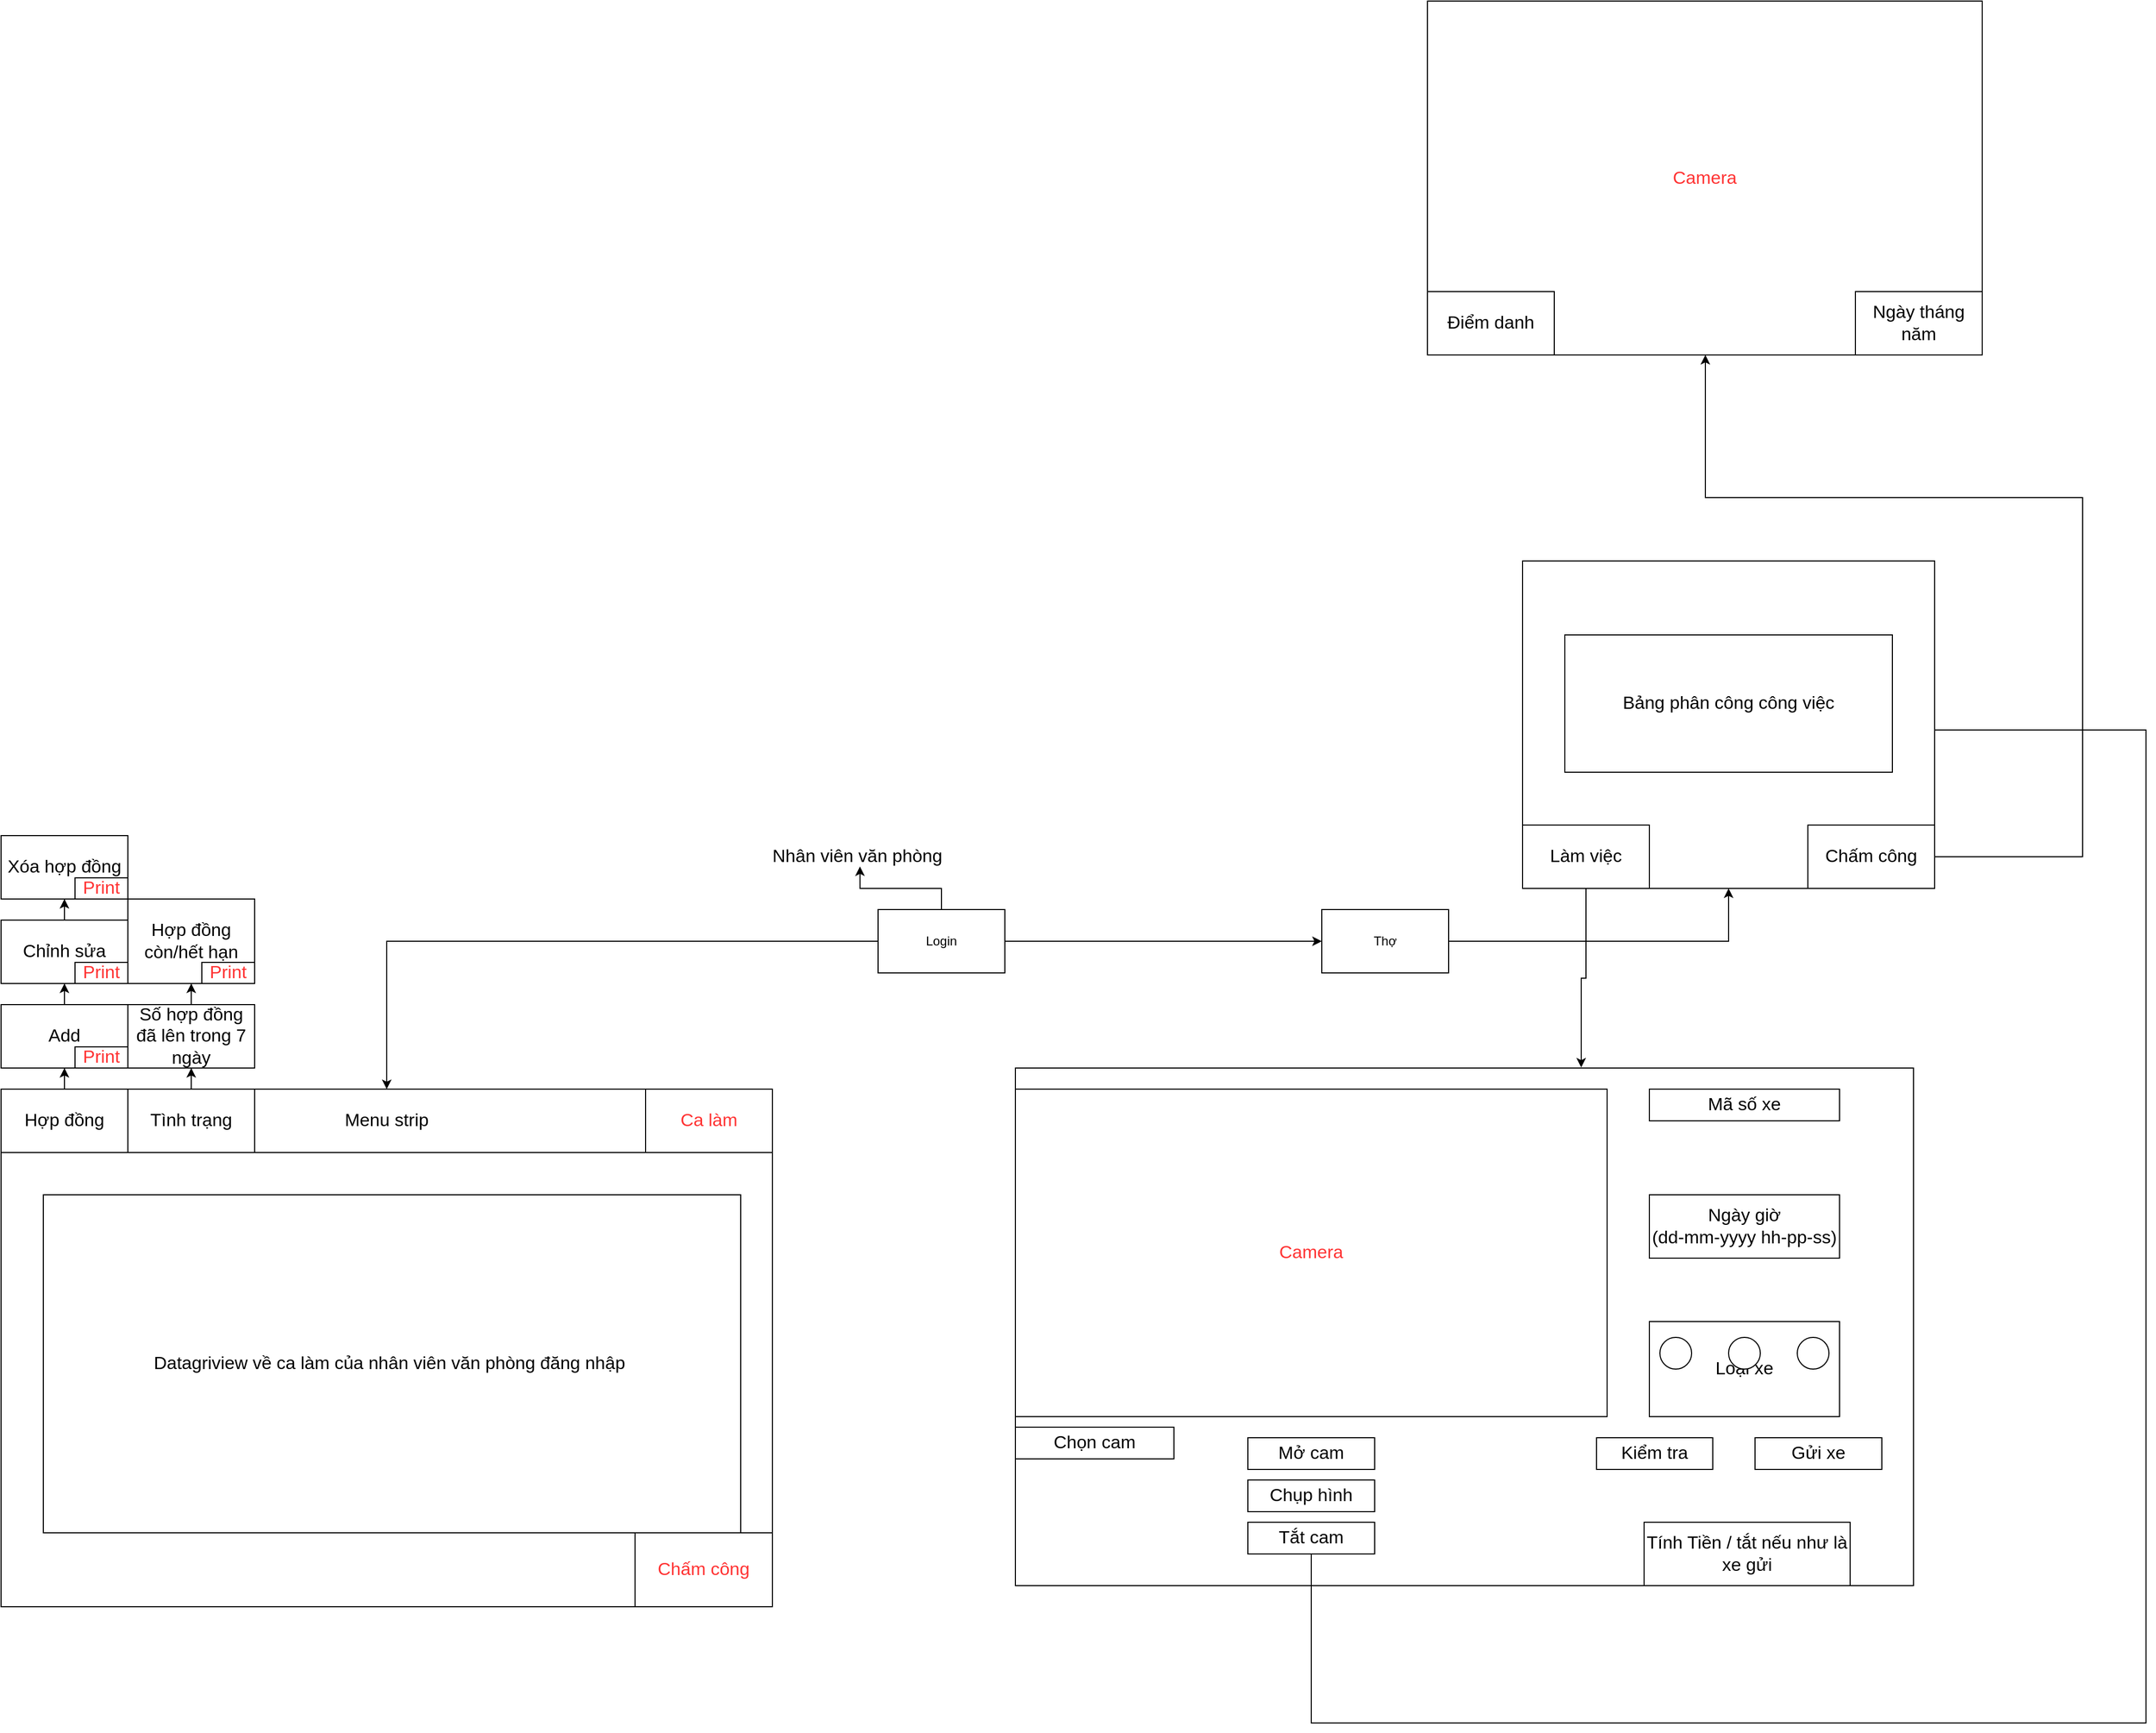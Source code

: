 <mxfile version="17.4.2" type="device"><diagram id="cZaAm-L3L8jquARNV6ch" name="Page-1"><mxGraphModel dx="2307" dy="2542" grid="1" gridSize="10" guides="1" tooltips="1" connect="1" arrows="1" fold="1" page="1" pageScale="1" pageWidth="850" pageHeight="1100" math="0" shadow="0"><root><mxCell id="0"/><mxCell id="1" parent="0"/><mxCell id="08QIauzWuRcyj7Z-gWm9-30" value="" style="rounded=0;whiteSpace=wrap;html=1;" vertex="1" parent="1"><mxGeometry x="1000" y="230" width="850" height="490" as="geometry"/></mxCell><mxCell id="08QIauzWuRcyj7Z-gWm9-41" value="Loại xe" style="rounded=0;whiteSpace=wrap;html=1;fontSize=17;fontColor=#000000;" vertex="1" parent="1"><mxGeometry x="1600" y="470" width="180" height="90" as="geometry"/></mxCell><mxCell id="08QIauzWuRcyj7Z-gWm9-4" value="" style="edgeStyle=orthogonalEdgeStyle;rounded=0;orthogonalLoop=1;jettySize=auto;html=1;fontSize=17;entryX=0.516;entryY=0.96;entryDx=0;entryDy=0;entryPerimeter=0;" edge="1" parent="1" source="08QIauzWuRcyj7Z-gWm9-1" target="08QIauzWuRcyj7Z-gWm9-2"><mxGeometry relative="1" as="geometry"><mxPoint x="630" y="100" as="targetPoint"/></mxGeometry></mxCell><mxCell id="08QIauzWuRcyj7Z-gWm9-16" value="" style="edgeStyle=orthogonalEdgeStyle;rounded=0;orthogonalLoop=1;jettySize=auto;html=1;fontSize=17;" edge="1" parent="1" source="08QIauzWuRcyj7Z-gWm9-1" target="08QIauzWuRcyj7Z-gWm9-7"><mxGeometry relative="1" as="geometry"/></mxCell><mxCell id="08QIauzWuRcyj7Z-gWm9-29" value="" style="edgeStyle=orthogonalEdgeStyle;rounded=0;orthogonalLoop=1;jettySize=auto;html=1;fontSize=17;fontColor=#FF3333;" edge="1" parent="1" source="08QIauzWuRcyj7Z-gWm9-1" target="08QIauzWuRcyj7Z-gWm9-28"><mxGeometry relative="1" as="geometry"/></mxCell><mxCell id="08QIauzWuRcyj7Z-gWm9-1" value="Login&lt;br&gt;" style="rounded=0;whiteSpace=wrap;html=1;" vertex="1" parent="1"><mxGeometry x="870" y="80" width="120" height="60" as="geometry"/></mxCell><mxCell id="08QIauzWuRcyj7Z-gWm9-2" value="&lt;font style=&quot;font-size: 17px&quot;&gt;Nhân viên văn phòng&lt;/font&gt;" style="text;html=1;align=center;verticalAlign=middle;resizable=0;points=[];autosize=1;strokeColor=none;fillColor=none;" vertex="1" parent="1"><mxGeometry x="760" y="20" width="180" height="20" as="geometry"/></mxCell><mxCell id="08QIauzWuRcyj7Z-gWm9-3" value="" style="rounded=0;whiteSpace=wrap;html=1;fontSize=17;" vertex="1" parent="1"><mxGeometry x="40" y="250" width="730" height="490" as="geometry"/></mxCell><mxCell id="08QIauzWuRcyj7Z-gWm9-7" value="Menu strip" style="rounded=0;whiteSpace=wrap;html=1;fontSize=17;" vertex="1" parent="1"><mxGeometry x="40" y="250" width="730" height="60" as="geometry"/></mxCell><mxCell id="08QIauzWuRcyj7Z-gWm9-8" value="Datagriview về ca làm của nhân viên văn phòng đăng nhập&amp;nbsp;" style="rounded=0;whiteSpace=wrap;html=1;fontSize=17;" vertex="1" parent="1"><mxGeometry x="80" y="350" width="660" height="320" as="geometry"/></mxCell><mxCell id="08QIauzWuRcyj7Z-gWm9-11" value="" style="edgeStyle=orthogonalEdgeStyle;rounded=0;orthogonalLoop=1;jettySize=auto;html=1;fontSize=17;" edge="1" parent="1" source="08QIauzWuRcyj7Z-gWm9-9" target="08QIauzWuRcyj7Z-gWm9-10"><mxGeometry relative="1" as="geometry"/></mxCell><mxCell id="08QIauzWuRcyj7Z-gWm9-9" value="Hợp đồng" style="rounded=0;whiteSpace=wrap;html=1;fontSize=17;" vertex="1" parent="1"><mxGeometry x="40" y="250" width="120" height="60" as="geometry"/></mxCell><mxCell id="08QIauzWuRcyj7Z-gWm9-13" value="" style="edgeStyle=orthogonalEdgeStyle;rounded=0;orthogonalLoop=1;jettySize=auto;html=1;fontSize=17;" edge="1" parent="1" source="08QIauzWuRcyj7Z-gWm9-10" target="08QIauzWuRcyj7Z-gWm9-12"><mxGeometry relative="1" as="geometry"/></mxCell><mxCell id="08QIauzWuRcyj7Z-gWm9-10" value="Add" style="rounded=0;whiteSpace=wrap;html=1;fontSize=17;" vertex="1" parent="1"><mxGeometry x="40" y="170" width="120" height="60" as="geometry"/></mxCell><mxCell id="08QIauzWuRcyj7Z-gWm9-15" value="" style="edgeStyle=orthogonalEdgeStyle;rounded=0;orthogonalLoop=1;jettySize=auto;html=1;fontSize=17;" edge="1" parent="1" source="08QIauzWuRcyj7Z-gWm9-12" target="08QIauzWuRcyj7Z-gWm9-14"><mxGeometry relative="1" as="geometry"/></mxCell><mxCell id="08QIauzWuRcyj7Z-gWm9-12" value="Chỉnh sửa" style="rounded=0;whiteSpace=wrap;html=1;fontSize=17;" vertex="1" parent="1"><mxGeometry x="40" y="90" width="120" height="60" as="geometry"/></mxCell><mxCell id="08QIauzWuRcyj7Z-gWm9-14" value="Xóa hợp đồng" style="rounded=0;whiteSpace=wrap;html=1;fontSize=17;" vertex="1" parent="1"><mxGeometry x="40" y="10" width="120" height="60" as="geometry"/></mxCell><mxCell id="08QIauzWuRcyj7Z-gWm9-20" value="" style="edgeStyle=orthogonalEdgeStyle;rounded=0;orthogonalLoop=1;jettySize=auto;html=1;fontSize=17;fontColor=#FF3333;" edge="1" parent="1" source="08QIauzWuRcyj7Z-gWm9-17" target="08QIauzWuRcyj7Z-gWm9-19"><mxGeometry relative="1" as="geometry"/></mxCell><mxCell id="08QIauzWuRcyj7Z-gWm9-17" value="Tình trạng" style="rounded=0;whiteSpace=wrap;html=1;fontSize=17;" vertex="1" parent="1"><mxGeometry x="160" y="250" width="120" height="60" as="geometry"/></mxCell><mxCell id="08QIauzWuRcyj7Z-gWm9-18" value="&lt;font color=&quot;#ff3333&quot;&gt;Ca làm&lt;/font&gt;" style="rounded=0;whiteSpace=wrap;html=1;fontSize=17;" vertex="1" parent="1"><mxGeometry x="650" y="250" width="120" height="60" as="geometry"/></mxCell><mxCell id="08QIauzWuRcyj7Z-gWm9-22" value="" style="edgeStyle=orthogonalEdgeStyle;rounded=0;orthogonalLoop=1;jettySize=auto;html=1;fontSize=17;fontColor=#FF3333;" edge="1" parent="1" source="08QIauzWuRcyj7Z-gWm9-19" target="08QIauzWuRcyj7Z-gWm9-21"><mxGeometry relative="1" as="geometry"/></mxCell><mxCell id="08QIauzWuRcyj7Z-gWm9-19" value="Số hợp đồng đã lên trong 7 ngày" style="whiteSpace=wrap;html=1;fontSize=17;rounded=0;" vertex="1" parent="1"><mxGeometry x="160" y="170" width="120" height="60" as="geometry"/></mxCell><mxCell id="08QIauzWuRcyj7Z-gWm9-21" value="Hợp đồng còn/hết hạn" style="whiteSpace=wrap;html=1;fontSize=17;rounded=0;" vertex="1" parent="1"><mxGeometry x="160" y="70" width="120" height="80" as="geometry"/></mxCell><mxCell id="08QIauzWuRcyj7Z-gWm9-23" value="Chấm công" style="rounded=0;whiteSpace=wrap;html=1;fontSize=17;fontColor=#FF3333;" vertex="1" parent="1"><mxGeometry x="640" y="670" width="130" height="70" as="geometry"/></mxCell><mxCell id="08QIauzWuRcyj7Z-gWm9-24" value="Print" style="rounded=0;whiteSpace=wrap;html=1;fontSize=17;fontColor=#FF3333;" vertex="1" parent="1"><mxGeometry x="110" y="210" width="50" height="20" as="geometry"/></mxCell><mxCell id="08QIauzWuRcyj7Z-gWm9-25" value="Print" style="rounded=0;whiteSpace=wrap;html=1;fontSize=17;fontColor=#FF3333;" vertex="1" parent="1"><mxGeometry x="110" y="130" width="50" height="20" as="geometry"/></mxCell><mxCell id="08QIauzWuRcyj7Z-gWm9-26" value="Print" style="rounded=0;whiteSpace=wrap;html=1;fontSize=17;fontColor=#FF3333;" vertex="1" parent="1"><mxGeometry x="110" y="50" width="50" height="20" as="geometry"/></mxCell><mxCell id="08QIauzWuRcyj7Z-gWm9-27" value="Print" style="rounded=0;whiteSpace=wrap;html=1;fontSize=17;fontColor=#FF3333;" vertex="1" parent="1"><mxGeometry x="230" y="130" width="50" height="20" as="geometry"/></mxCell><mxCell id="08QIauzWuRcyj7Z-gWm9-56" value="" style="edgeStyle=orthogonalEdgeStyle;rounded=0;orthogonalLoop=1;jettySize=auto;html=1;fontSize=17;fontColor=#000000;" edge="1" parent="1" source="08QIauzWuRcyj7Z-gWm9-28" target="08QIauzWuRcyj7Z-gWm9-55"><mxGeometry relative="1" as="geometry"/></mxCell><mxCell id="08QIauzWuRcyj7Z-gWm9-28" value="Thợ&lt;br&gt;" style="rounded=0;whiteSpace=wrap;html=1;" vertex="1" parent="1"><mxGeometry x="1290" y="80" width="120" height="60" as="geometry"/></mxCell><mxCell id="08QIauzWuRcyj7Z-gWm9-32" value="Camera" style="rounded=0;whiteSpace=wrap;html=1;fontSize=17;fontColor=#FF3333;" vertex="1" parent="1"><mxGeometry x="1000" y="250" width="560" height="310" as="geometry"/></mxCell><mxCell id="08QIauzWuRcyj7Z-gWm9-33" value="&lt;font color=&quot;#000000&quot;&gt;Chọn cam&lt;/font&gt;" style="rounded=0;whiteSpace=wrap;html=1;fontSize=17;fontColor=#FF3333;" vertex="1" parent="1"><mxGeometry x="1000" y="570" width="150" height="30" as="geometry"/></mxCell><mxCell id="08QIauzWuRcyj7Z-gWm9-34" value="Mở cam" style="rounded=0;whiteSpace=wrap;html=1;fontSize=17;fontColor=#000000;" vertex="1" parent="1"><mxGeometry x="1220" y="580" width="120" height="30" as="geometry"/></mxCell><mxCell id="08QIauzWuRcyj7Z-gWm9-62" style="edgeStyle=orthogonalEdgeStyle;rounded=0;orthogonalLoop=1;jettySize=auto;html=1;entryX=0.604;entryY=0.993;entryDx=0;entryDy=0;entryPerimeter=0;fontSize=17;fontColor=#000000;" edge="1" parent="1" source="08QIauzWuRcyj7Z-gWm9-35" target="08QIauzWuRcyj7Z-gWm9-55"><mxGeometry relative="1" as="geometry"><Array as="points"><mxPoint x="1280" y="850"/><mxPoint x="2070" y="850"/><mxPoint x="2070" y="-90"/><mxPoint x="1716" y="-90"/></Array></mxGeometry></mxCell><mxCell id="08QIauzWuRcyj7Z-gWm9-35" value="Tắt cam" style="rounded=0;whiteSpace=wrap;html=1;fontSize=17;fontColor=#000000;" vertex="1" parent="1"><mxGeometry x="1220" y="660" width="120" height="30" as="geometry"/></mxCell><mxCell id="08QIauzWuRcyj7Z-gWm9-36" value="Chụp hình" style="rounded=0;whiteSpace=wrap;html=1;fontSize=17;fontColor=#000000;" vertex="1" parent="1"><mxGeometry x="1220" y="620" width="120" height="30" as="geometry"/></mxCell><mxCell id="08QIauzWuRcyj7Z-gWm9-37" value="Mã số xe" style="rounded=0;whiteSpace=wrap;html=1;fontSize=17;fontColor=#000000;" vertex="1" parent="1"><mxGeometry x="1600" y="250" width="180" height="30" as="geometry"/></mxCell><mxCell id="08QIauzWuRcyj7Z-gWm9-38" value="" style="ellipse;whiteSpace=wrap;html=1;aspect=fixed;fontSize=17;fontColor=#000000;" vertex="1" parent="1"><mxGeometry x="1610" y="485" width="30" height="30" as="geometry"/></mxCell><mxCell id="08QIauzWuRcyj7Z-gWm9-39" value="" style="ellipse;whiteSpace=wrap;html=1;aspect=fixed;fontSize=17;fontColor=#000000;" vertex="1" parent="1"><mxGeometry x="1675" y="485" width="30" height="30" as="geometry"/></mxCell><mxCell id="08QIauzWuRcyj7Z-gWm9-40" value="" style="ellipse;whiteSpace=wrap;html=1;aspect=fixed;fontSize=17;fontColor=#000000;" vertex="1" parent="1"><mxGeometry x="1740" y="485" width="30" height="30" as="geometry"/></mxCell><mxCell id="08QIauzWuRcyj7Z-gWm9-45" value="Ngày giờ &lt;br&gt;(dd-mm-yyyy hh-pp-ss)" style="rounded=0;whiteSpace=wrap;html=1;fontSize=17;fontColor=#000000;" vertex="1" parent="1"><mxGeometry x="1600" y="350" width="180" height="60" as="geometry"/></mxCell><mxCell id="08QIauzWuRcyj7Z-gWm9-46" value="Kiểm tra" style="rounded=0;whiteSpace=wrap;html=1;fontSize=17;fontColor=#000000;" vertex="1" parent="1"><mxGeometry x="1550" y="580" width="110" height="30" as="geometry"/></mxCell><mxCell id="08QIauzWuRcyj7Z-gWm9-47" value="Tính Tiền / tắt nếu như là xe gửi" style="rounded=0;whiteSpace=wrap;html=1;fontSize=17;fontColor=#000000;" vertex="1" parent="1"><mxGeometry x="1595" y="660" width="195" height="60" as="geometry"/></mxCell><mxCell id="08QIauzWuRcyj7Z-gWm9-49" value="Gửi xe" style="rounded=0;whiteSpace=wrap;html=1;fontSize=17;fontColor=#000000;" vertex="1" parent="1"><mxGeometry x="1700" y="580" width="120" height="30" as="geometry"/></mxCell><mxCell id="08QIauzWuRcyj7Z-gWm9-50" value="Camera" style="whiteSpace=wrap;html=1;fontSize=17;fontColor=#FF3333;rounded=0;" vertex="1" parent="1"><mxGeometry x="1390" y="-780" width="525" height="335" as="geometry"/></mxCell><mxCell id="08QIauzWuRcyj7Z-gWm9-52" value="Điểm danh" style="rounded=0;whiteSpace=wrap;html=1;fontSize=17;fontColor=#000000;" vertex="1" parent="1"><mxGeometry x="1390" y="-505" width="120" height="60" as="geometry"/></mxCell><mxCell id="08QIauzWuRcyj7Z-gWm9-53" value="Ngày tháng năm" style="rounded=0;whiteSpace=wrap;html=1;fontSize=17;fontColor=#000000;" vertex="1" parent="1"><mxGeometry x="1795" y="-505" width="120" height="60" as="geometry"/></mxCell><mxCell id="08QIauzWuRcyj7Z-gWm9-55" value="" style="rounded=0;whiteSpace=wrap;html=1;" vertex="1" parent="1"><mxGeometry x="1480" y="-250" width="390" height="310" as="geometry"/></mxCell><mxCell id="08QIauzWuRcyj7Z-gWm9-57" value="Bảng phân công công việc" style="rounded=0;whiteSpace=wrap;html=1;fontSize=17;fontColor=#000000;" vertex="1" parent="1"><mxGeometry x="1520" y="-180" width="310" height="130" as="geometry"/></mxCell><mxCell id="08QIauzWuRcyj7Z-gWm9-63" style="edgeStyle=orthogonalEdgeStyle;rounded=0;orthogonalLoop=1;jettySize=auto;html=1;fontSize=17;fontColor=#000000;" edge="1" parent="1" source="08QIauzWuRcyj7Z-gWm9-58" target="08QIauzWuRcyj7Z-gWm9-50"><mxGeometry relative="1" as="geometry"><Array as="points"><mxPoint x="2010" y="30"/><mxPoint x="2010" y="-310"/><mxPoint x="1653" y="-310"/></Array></mxGeometry></mxCell><mxCell id="08QIauzWuRcyj7Z-gWm9-58" value="Chấm công" style="rounded=0;whiteSpace=wrap;html=1;fontSize=17;fontColor=#000000;" vertex="1" parent="1"><mxGeometry x="1750" width="120" height="60" as="geometry"/></mxCell><mxCell id="08QIauzWuRcyj7Z-gWm9-60" style="edgeStyle=orthogonalEdgeStyle;rounded=0;orthogonalLoop=1;jettySize=auto;html=1;entryX=0.63;entryY=-0.001;entryDx=0;entryDy=0;entryPerimeter=0;fontSize=17;fontColor=#000000;" edge="1" parent="1" source="08QIauzWuRcyj7Z-gWm9-59" target="08QIauzWuRcyj7Z-gWm9-30"><mxGeometry relative="1" as="geometry"/></mxCell><mxCell id="08QIauzWuRcyj7Z-gWm9-59" value="Làm việc" style="rounded=0;whiteSpace=wrap;html=1;fontSize=17;fontColor=#000000;" vertex="1" parent="1"><mxGeometry x="1480" width="120" height="60" as="geometry"/></mxCell></root></mxGraphModel></diagram></mxfile>
